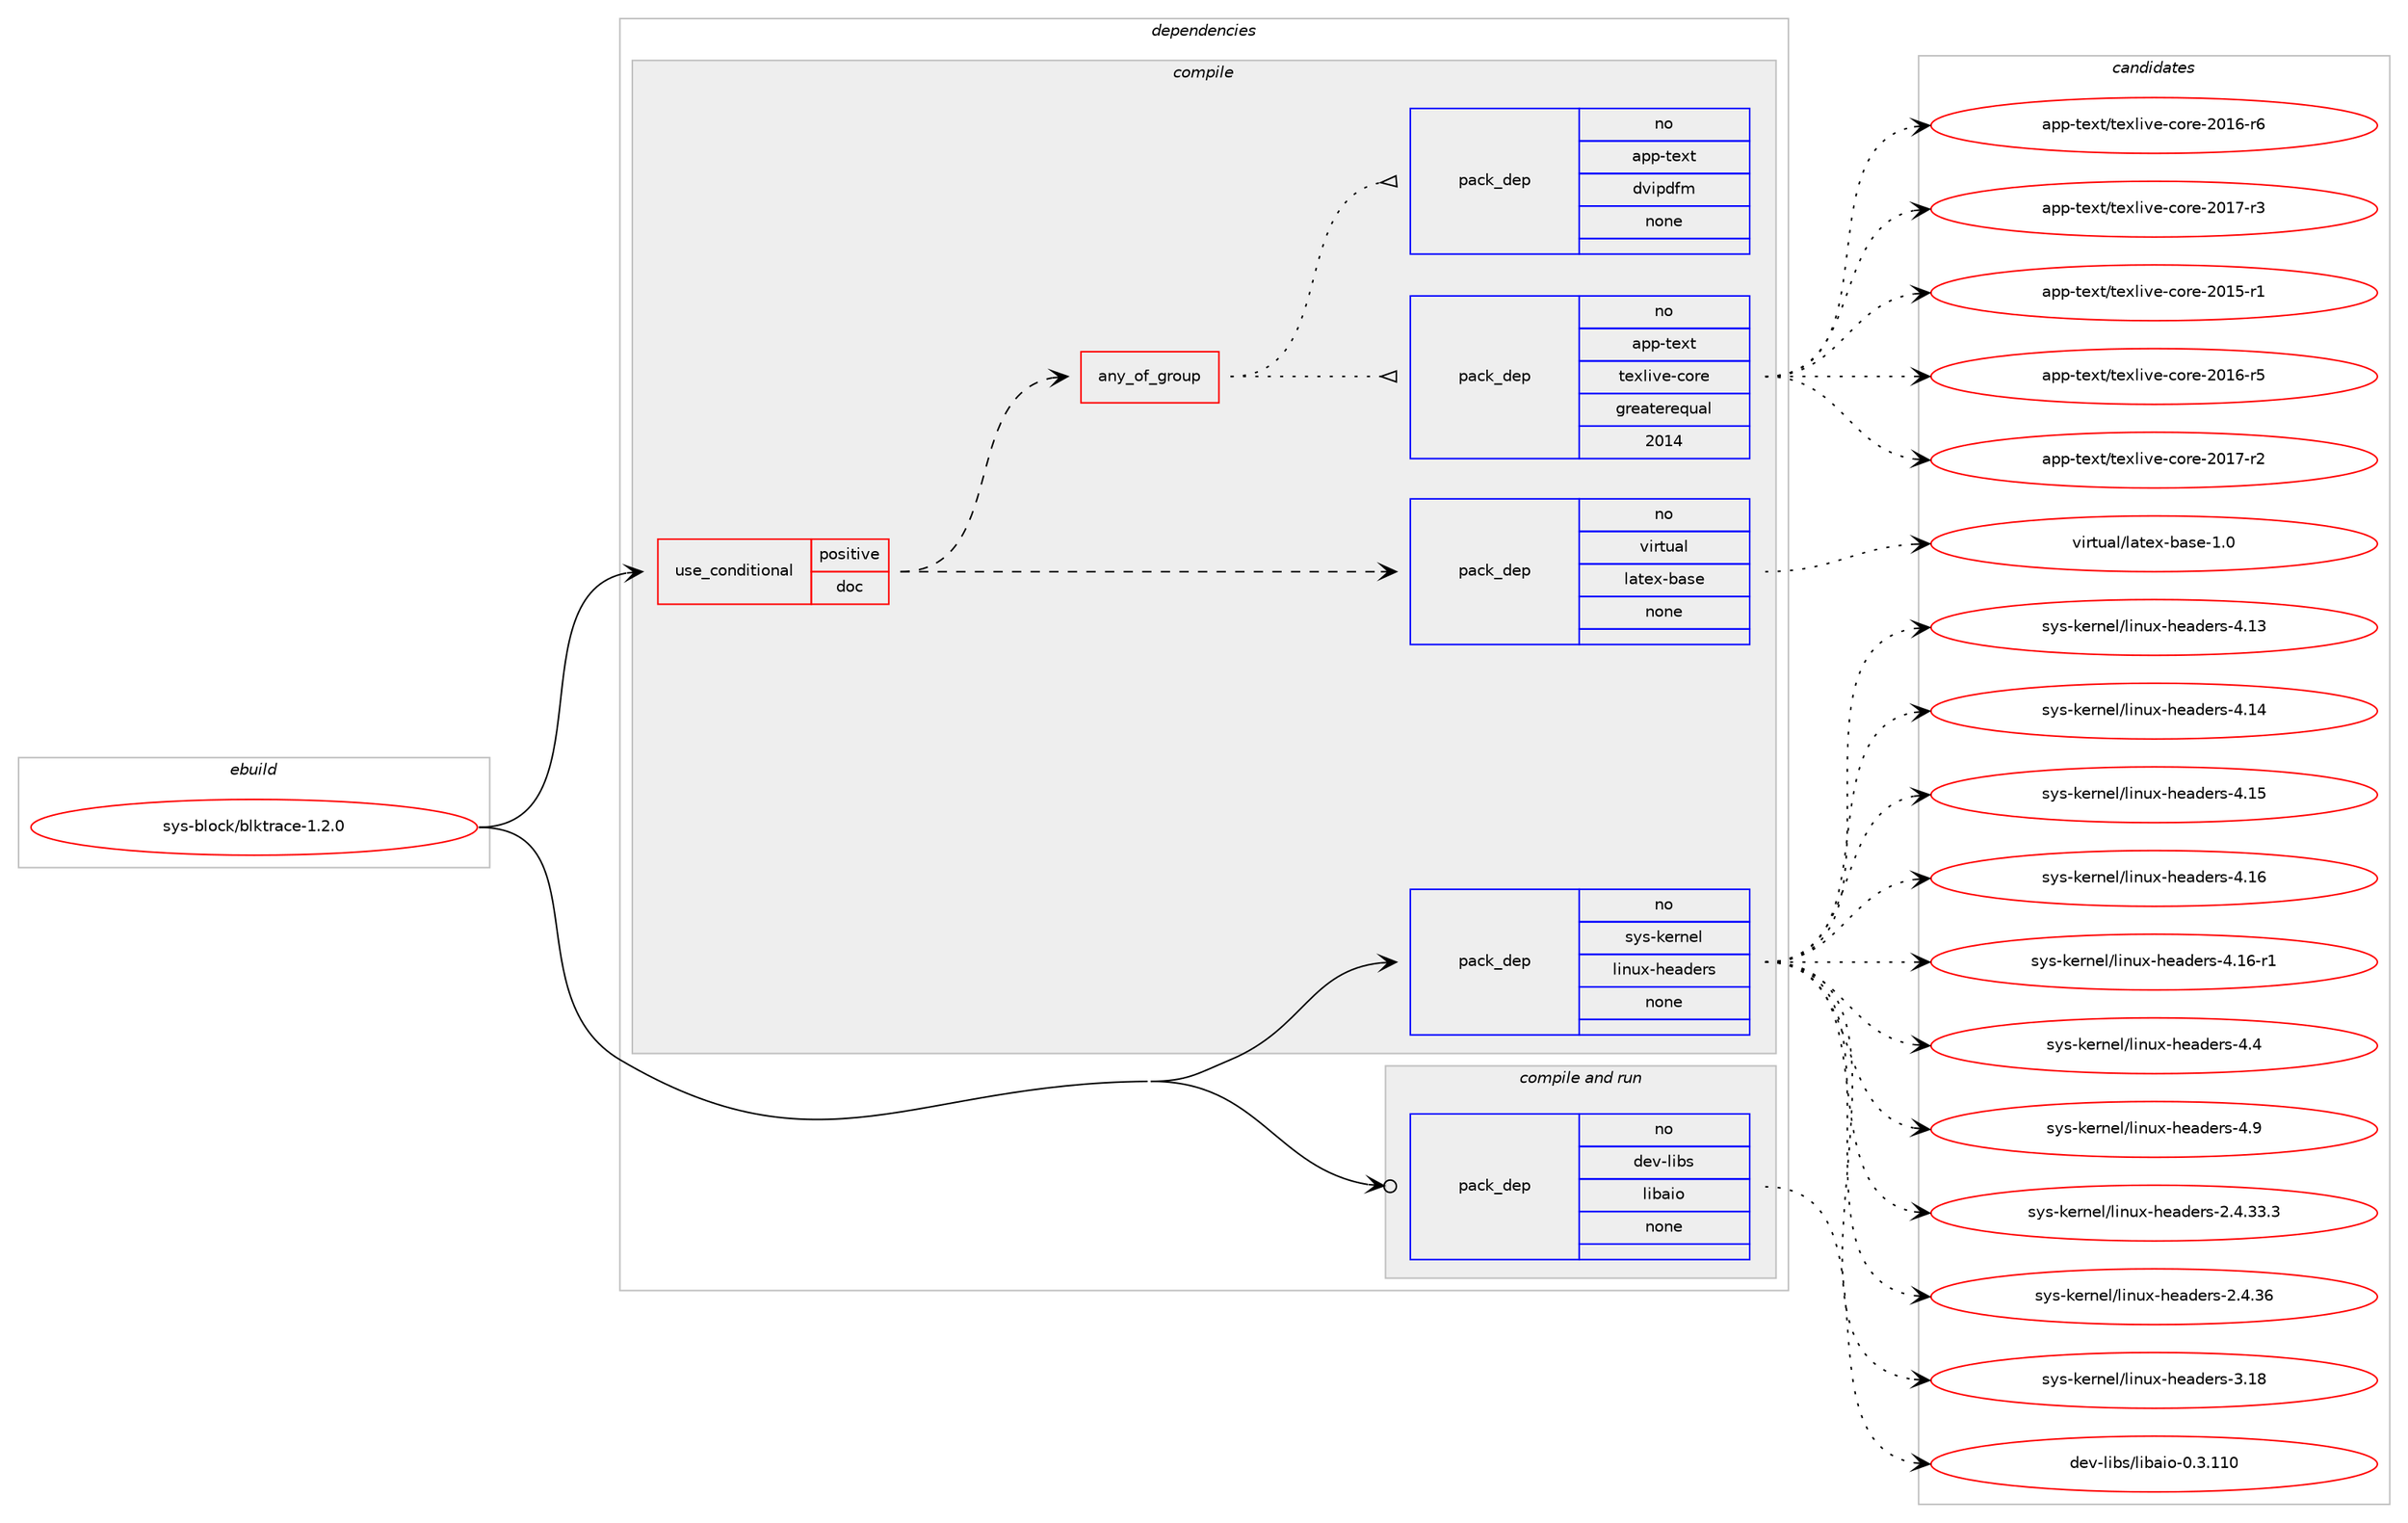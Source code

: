 digraph prolog {

# *************
# Graph options
# *************

newrank=true;
concentrate=true;
compound=true;
graph [rankdir=LR,fontname=Helvetica,fontsize=10,ranksep=1.5];#, ranksep=2.5, nodesep=0.2];
edge  [arrowhead=vee];
node  [fontname=Helvetica,fontsize=10];

# **********
# The ebuild
# **********

subgraph cluster_leftcol {
color=gray;
rank=same;
label=<<i>ebuild</i>>;
id [label="sys-block/blktrace-1.2.0", color=red, width=4, href="../sys-block/blktrace-1.2.0.svg"];
}

# ****************
# The dependencies
# ****************

subgraph cluster_midcol {
color=gray;
label=<<i>dependencies</i>>;
subgraph cluster_compile {
fillcolor="#eeeeee";
style=filled;
label=<<i>compile</i>>;
subgraph cond1072 {
dependency8087 [label=<<TABLE BORDER="0" CELLBORDER="1" CELLSPACING="0" CELLPADDING="4"><TR><TD ROWSPAN="3" CELLPADDING="10">use_conditional</TD></TR><TR><TD>positive</TD></TR><TR><TD>doc</TD></TR></TABLE>>, shape=none, color=red];
subgraph pack6962 {
dependency8088 [label=<<TABLE BORDER="0" CELLBORDER="1" CELLSPACING="0" CELLPADDING="4" WIDTH="220"><TR><TD ROWSPAN="6" CELLPADDING="30">pack_dep</TD></TR><TR><TD WIDTH="110">no</TD></TR><TR><TD>virtual</TD></TR><TR><TD>latex-base</TD></TR><TR><TD>none</TD></TR><TR><TD></TD></TR></TABLE>>, shape=none, color=blue];
}
dependency8087:e -> dependency8088:w [weight=20,style="dashed",arrowhead="vee"];
subgraph any52 {
dependency8089 [label=<<TABLE BORDER="0" CELLBORDER="1" CELLSPACING="0" CELLPADDING="4"><TR><TD CELLPADDING="10">any_of_group</TD></TR></TABLE>>, shape=none, color=red];subgraph pack6963 {
dependency8090 [label=<<TABLE BORDER="0" CELLBORDER="1" CELLSPACING="0" CELLPADDING="4" WIDTH="220"><TR><TD ROWSPAN="6" CELLPADDING="30">pack_dep</TD></TR><TR><TD WIDTH="110">no</TD></TR><TR><TD>app-text</TD></TR><TR><TD>texlive-core</TD></TR><TR><TD>greaterequal</TD></TR><TR><TD>2014</TD></TR></TABLE>>, shape=none, color=blue];
}
dependency8089:e -> dependency8090:w [weight=20,style="dotted",arrowhead="oinv"];
subgraph pack6964 {
dependency8091 [label=<<TABLE BORDER="0" CELLBORDER="1" CELLSPACING="0" CELLPADDING="4" WIDTH="220"><TR><TD ROWSPAN="6" CELLPADDING="30">pack_dep</TD></TR><TR><TD WIDTH="110">no</TD></TR><TR><TD>app-text</TD></TR><TR><TD>dvipdfm</TD></TR><TR><TD>none</TD></TR><TR><TD></TD></TR></TABLE>>, shape=none, color=blue];
}
dependency8089:e -> dependency8091:w [weight=20,style="dotted",arrowhead="oinv"];
}
dependency8087:e -> dependency8089:w [weight=20,style="dashed",arrowhead="vee"];
}
id:e -> dependency8087:w [weight=20,style="solid",arrowhead="vee"];
subgraph pack6965 {
dependency8092 [label=<<TABLE BORDER="0" CELLBORDER="1" CELLSPACING="0" CELLPADDING="4" WIDTH="220"><TR><TD ROWSPAN="6" CELLPADDING="30">pack_dep</TD></TR><TR><TD WIDTH="110">no</TD></TR><TR><TD>sys-kernel</TD></TR><TR><TD>linux-headers</TD></TR><TR><TD>none</TD></TR><TR><TD></TD></TR></TABLE>>, shape=none, color=blue];
}
id:e -> dependency8092:w [weight=20,style="solid",arrowhead="vee"];
}
subgraph cluster_compileandrun {
fillcolor="#eeeeee";
style=filled;
label=<<i>compile and run</i>>;
subgraph pack6966 {
dependency8093 [label=<<TABLE BORDER="0" CELLBORDER="1" CELLSPACING="0" CELLPADDING="4" WIDTH="220"><TR><TD ROWSPAN="6" CELLPADDING="30">pack_dep</TD></TR><TR><TD WIDTH="110">no</TD></TR><TR><TD>dev-libs</TD></TR><TR><TD>libaio</TD></TR><TR><TD>none</TD></TR><TR><TD></TD></TR></TABLE>>, shape=none, color=blue];
}
id:e -> dependency8093:w [weight=20,style="solid",arrowhead="odotvee"];
}
subgraph cluster_run {
fillcolor="#eeeeee";
style=filled;
label=<<i>run</i>>;
}
}

# **************
# The candidates
# **************

subgraph cluster_choices {
rank=same;
color=gray;
label=<<i>candidates</i>>;

subgraph choice6962 {
color=black;
nodesep=1;
choice11810511411611797108471089711610112045989711510145494648 [label="virtual/latex-base-1.0", color=red, width=4,href="../virtual/latex-base-1.0.svg"];
dependency8088:e -> choice11810511411611797108471089711610112045989711510145494648:w [style=dotted,weight="100"];
}
subgraph choice6963 {
color=black;
nodesep=1;
choice971121124511610112011647116101120108105118101459911111410145504849534511449 [label="app-text/texlive-core-2015-r1", color=red, width=4,href="../app-text/texlive-core-2015-r1.svg"];
choice971121124511610112011647116101120108105118101459911111410145504849544511453 [label="app-text/texlive-core-2016-r5", color=red, width=4,href="../app-text/texlive-core-2016-r5.svg"];
choice971121124511610112011647116101120108105118101459911111410145504849554511450 [label="app-text/texlive-core-2017-r2", color=red, width=4,href="../app-text/texlive-core-2017-r2.svg"];
choice971121124511610112011647116101120108105118101459911111410145504849544511454 [label="app-text/texlive-core-2016-r6", color=red, width=4,href="../app-text/texlive-core-2016-r6.svg"];
choice971121124511610112011647116101120108105118101459911111410145504849554511451 [label="app-text/texlive-core-2017-r3", color=red, width=4,href="../app-text/texlive-core-2017-r3.svg"];
dependency8090:e -> choice971121124511610112011647116101120108105118101459911111410145504849534511449:w [style=dotted,weight="100"];
dependency8090:e -> choice971121124511610112011647116101120108105118101459911111410145504849544511453:w [style=dotted,weight="100"];
dependency8090:e -> choice971121124511610112011647116101120108105118101459911111410145504849554511450:w [style=dotted,weight="100"];
dependency8090:e -> choice971121124511610112011647116101120108105118101459911111410145504849544511454:w [style=dotted,weight="100"];
dependency8090:e -> choice971121124511610112011647116101120108105118101459911111410145504849554511451:w [style=dotted,weight="100"];
}
subgraph choice6964 {
color=black;
nodesep=1;
}
subgraph choice6965 {
color=black;
nodesep=1;
choice11512111545107101114110101108471081051101171204510410197100101114115455046524651514651 [label="sys-kernel/linux-headers-2.4.33.3", color=red, width=4,href="../sys-kernel/linux-headers-2.4.33.3.svg"];
choice1151211154510710111411010110847108105110117120451041019710010111411545504652465154 [label="sys-kernel/linux-headers-2.4.36", color=red, width=4,href="../sys-kernel/linux-headers-2.4.36.svg"];
choice115121115451071011141101011084710810511011712045104101971001011141154551464956 [label="sys-kernel/linux-headers-3.18", color=red, width=4,href="../sys-kernel/linux-headers-3.18.svg"];
choice115121115451071011141101011084710810511011712045104101971001011141154552464951 [label="sys-kernel/linux-headers-4.13", color=red, width=4,href="../sys-kernel/linux-headers-4.13.svg"];
choice115121115451071011141101011084710810511011712045104101971001011141154552464952 [label="sys-kernel/linux-headers-4.14", color=red, width=4,href="../sys-kernel/linux-headers-4.14.svg"];
choice115121115451071011141101011084710810511011712045104101971001011141154552464953 [label="sys-kernel/linux-headers-4.15", color=red, width=4,href="../sys-kernel/linux-headers-4.15.svg"];
choice115121115451071011141101011084710810511011712045104101971001011141154552464954 [label="sys-kernel/linux-headers-4.16", color=red, width=4,href="../sys-kernel/linux-headers-4.16.svg"];
choice1151211154510710111411010110847108105110117120451041019710010111411545524649544511449 [label="sys-kernel/linux-headers-4.16-r1", color=red, width=4,href="../sys-kernel/linux-headers-4.16-r1.svg"];
choice1151211154510710111411010110847108105110117120451041019710010111411545524652 [label="sys-kernel/linux-headers-4.4", color=red, width=4,href="../sys-kernel/linux-headers-4.4.svg"];
choice1151211154510710111411010110847108105110117120451041019710010111411545524657 [label="sys-kernel/linux-headers-4.9", color=red, width=4,href="../sys-kernel/linux-headers-4.9.svg"];
dependency8092:e -> choice11512111545107101114110101108471081051101171204510410197100101114115455046524651514651:w [style=dotted,weight="100"];
dependency8092:e -> choice1151211154510710111411010110847108105110117120451041019710010111411545504652465154:w [style=dotted,weight="100"];
dependency8092:e -> choice115121115451071011141101011084710810511011712045104101971001011141154551464956:w [style=dotted,weight="100"];
dependency8092:e -> choice115121115451071011141101011084710810511011712045104101971001011141154552464951:w [style=dotted,weight="100"];
dependency8092:e -> choice115121115451071011141101011084710810511011712045104101971001011141154552464952:w [style=dotted,weight="100"];
dependency8092:e -> choice115121115451071011141101011084710810511011712045104101971001011141154552464953:w [style=dotted,weight="100"];
dependency8092:e -> choice115121115451071011141101011084710810511011712045104101971001011141154552464954:w [style=dotted,weight="100"];
dependency8092:e -> choice1151211154510710111411010110847108105110117120451041019710010111411545524649544511449:w [style=dotted,weight="100"];
dependency8092:e -> choice1151211154510710111411010110847108105110117120451041019710010111411545524652:w [style=dotted,weight="100"];
dependency8092:e -> choice1151211154510710111411010110847108105110117120451041019710010111411545524657:w [style=dotted,weight="100"];
}
subgraph choice6966 {
color=black;
nodesep=1;
choice10010111845108105981154710810598971051114548465146494948 [label="dev-libs/libaio-0.3.110", color=red, width=4,href="../dev-libs/libaio-0.3.110.svg"];
dependency8093:e -> choice10010111845108105981154710810598971051114548465146494948:w [style=dotted,weight="100"];
}
}

}
